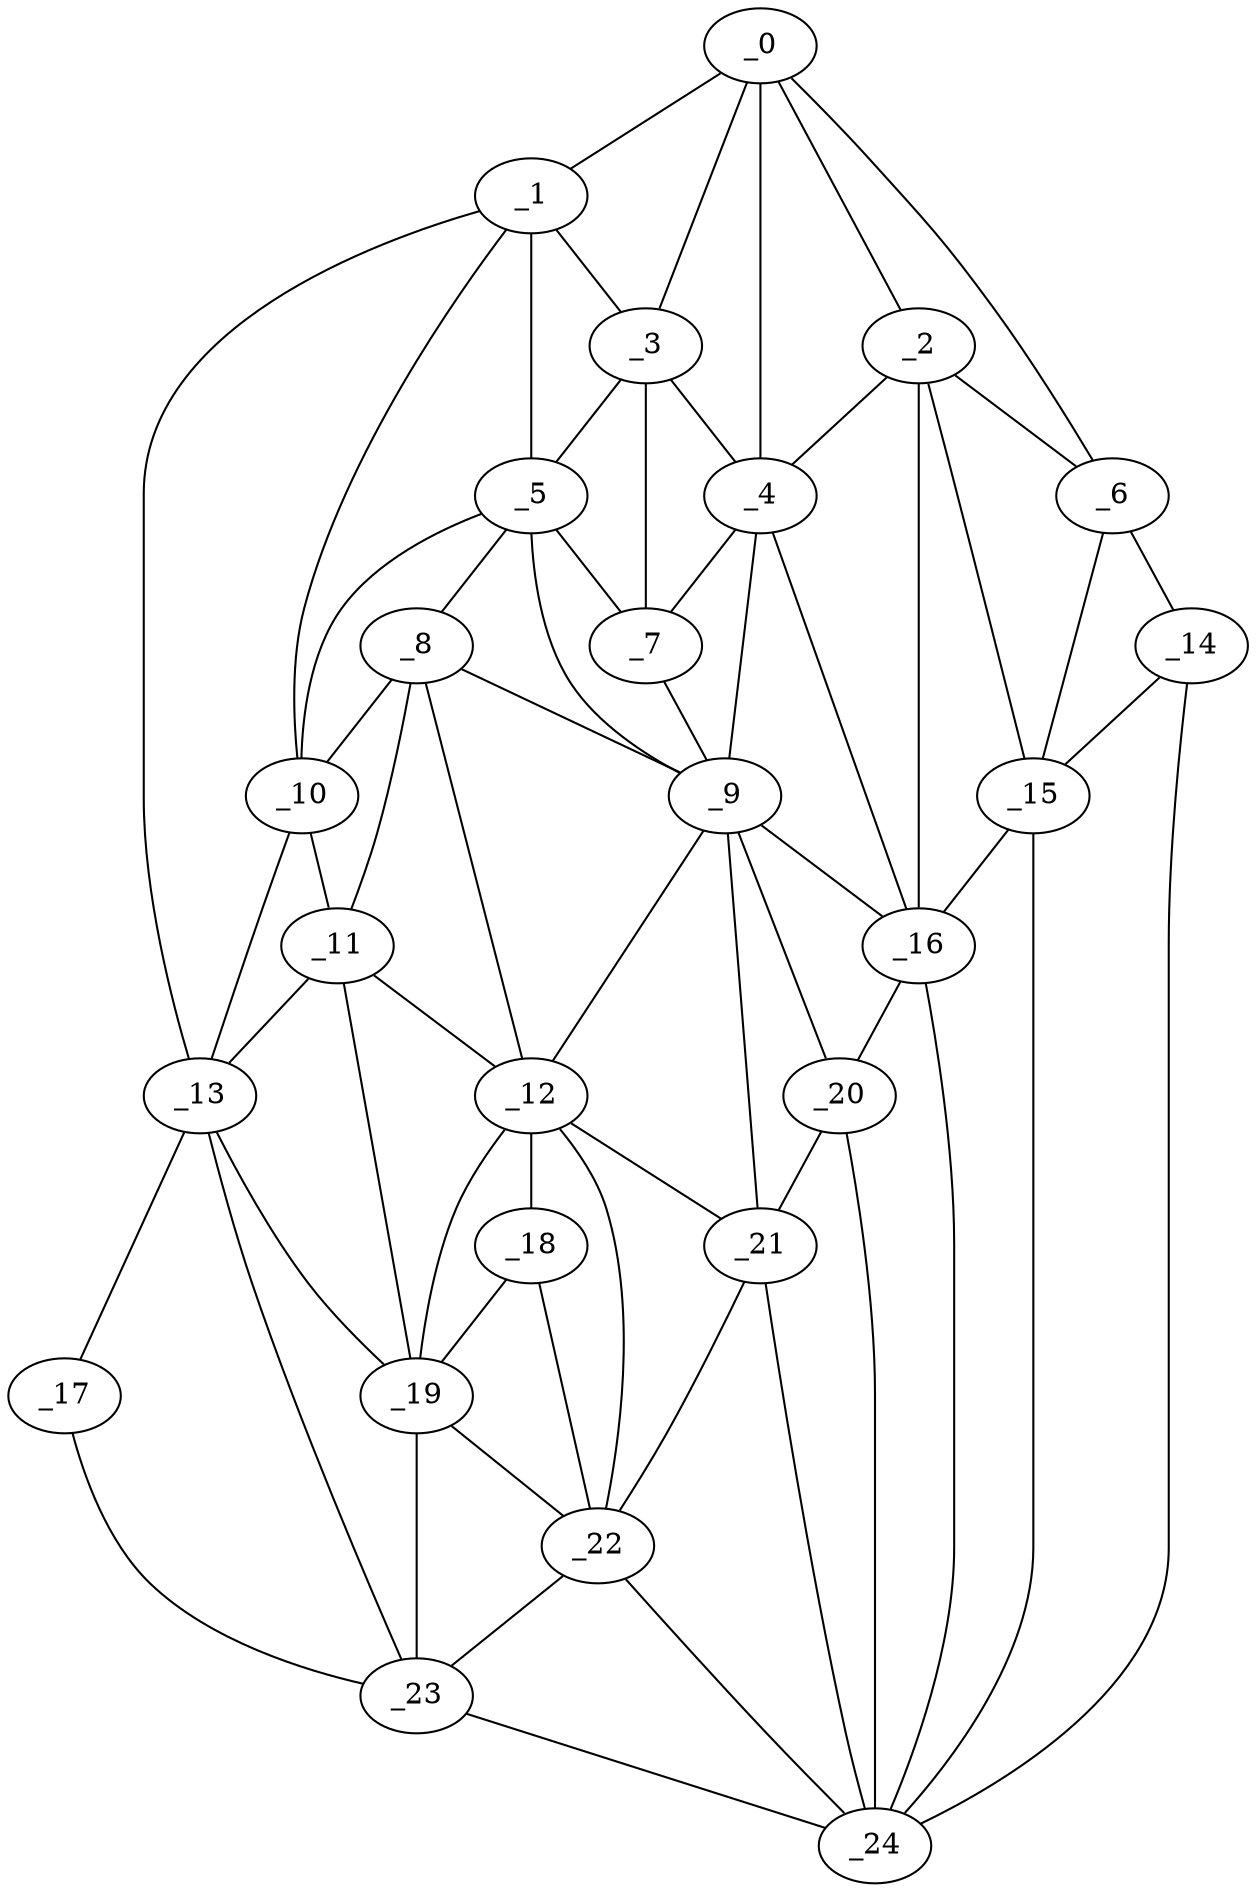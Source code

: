 graph "obj61__35.gxl" {
	_0	 [x=39,
		y=39];
	_1	 [x=39,
		y=94];
	_0 -- _1	 [valence=1];
	_2	 [x=46,
		y=34];
	_0 -- _2	 [valence=1];
	_3	 [x=46,
		y=63];
	_0 -- _3	 [valence=2];
	_4	 [x=47,
		y=55];
	_0 -- _4	 [valence=1];
	_6	 [x=50,
		y=6];
	_0 -- _6	 [valence=1];
	_1 -- _3	 [valence=1];
	_5	 [x=47,
		y=85];
	_1 -- _5	 [valence=1];
	_10	 [x=54,
		y=101];
	_1 -- _10	 [valence=2];
	_13	 [x=73,
		y=117];
	_1 -- _13	 [valence=1];
	_2 -- _4	 [valence=2];
	_2 -- _6	 [valence=1];
	_15	 [x=82,
		y=32];
	_2 -- _15	 [valence=2];
	_16	 [x=84,
		y=51];
	_2 -- _16	 [valence=1];
	_3 -- _4	 [valence=2];
	_3 -- _5	 [valence=2];
	_7	 [x=50,
		y=69];
	_3 -- _7	 [valence=2];
	_4 -- _7	 [valence=1];
	_9	 [x=54,
		y=72];
	_4 -- _9	 [valence=2];
	_4 -- _16	 [valence=2];
	_5 -- _7	 [valence=1];
	_8	 [x=53,
		y=85];
	_5 -- _8	 [valence=2];
	_5 -- _9	 [valence=2];
	_5 -- _10	 [valence=2];
	_14	 [x=79,
		y=7];
	_6 -- _14	 [valence=1];
	_6 -- _15	 [valence=2];
	_7 -- _9	 [valence=2];
	_8 -- _9	 [valence=1];
	_8 -- _10	 [valence=1];
	_11	 [x=60,
		y=96];
	_8 -- _11	 [valence=2];
	_12	 [x=63,
		y=88];
	_8 -- _12	 [valence=1];
	_9 -- _12	 [valence=2];
	_9 -- _16	 [valence=1];
	_20	 [x=89,
		y=60];
	_9 -- _20	 [valence=2];
	_21	 [x=89,
		y=69];
	_9 -- _21	 [valence=2];
	_10 -- _11	 [valence=2];
	_10 -- _13	 [valence=2];
	_11 -- _12	 [valence=2];
	_11 -- _13	 [valence=2];
	_19	 [x=88,
		y=96];
	_11 -- _19	 [valence=1];
	_18	 [x=88,
		y=89];
	_12 -- _18	 [valence=2];
	_12 -- _19	 [valence=2];
	_12 -- _21	 [valence=2];
	_22	 [x=89,
		y=80];
	_12 -- _22	 [valence=2];
	_17	 [x=85,
		y=120];
	_13 -- _17	 [valence=1];
	_13 -- _19	 [valence=1];
	_23	 [x=89,
		y=113];
	_13 -- _23	 [valence=2];
	_14 -- _15	 [valence=2];
	_24	 [x=90,
		y=39];
	_14 -- _24	 [valence=1];
	_15 -- _16	 [valence=1];
	_15 -- _24	 [valence=2];
	_16 -- _20	 [valence=2];
	_16 -- _24	 [valence=1];
	_17 -- _23	 [valence=1];
	_18 -- _19	 [valence=2];
	_18 -- _22	 [valence=1];
	_19 -- _22	 [valence=2];
	_19 -- _23	 [valence=2];
	_20 -- _21	 [valence=2];
	_20 -- _24	 [valence=2];
	_21 -- _22	 [valence=2];
	_21 -- _24	 [valence=1];
	_22 -- _23	 [valence=1];
	_22 -- _24	 [valence=2];
	_23 -- _24	 [valence=1];
}
